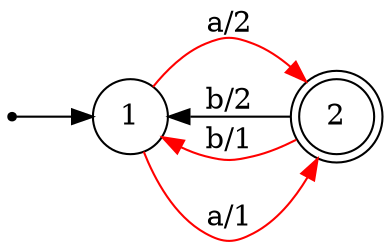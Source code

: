 digraph Automaton {
    node [shape=point] INIT;
    2 [shape="doublecircle"];
    node [shape=circle];
    rankdir = LR;
    INIT -> 1;
    1 -> 2 [label="a/1", color=red];
    1 -> 2 [label="a/2", color=red];
    2 -> 1 [label="b/2"];
    2 -> 1 [label="b/1", color=red];
}
